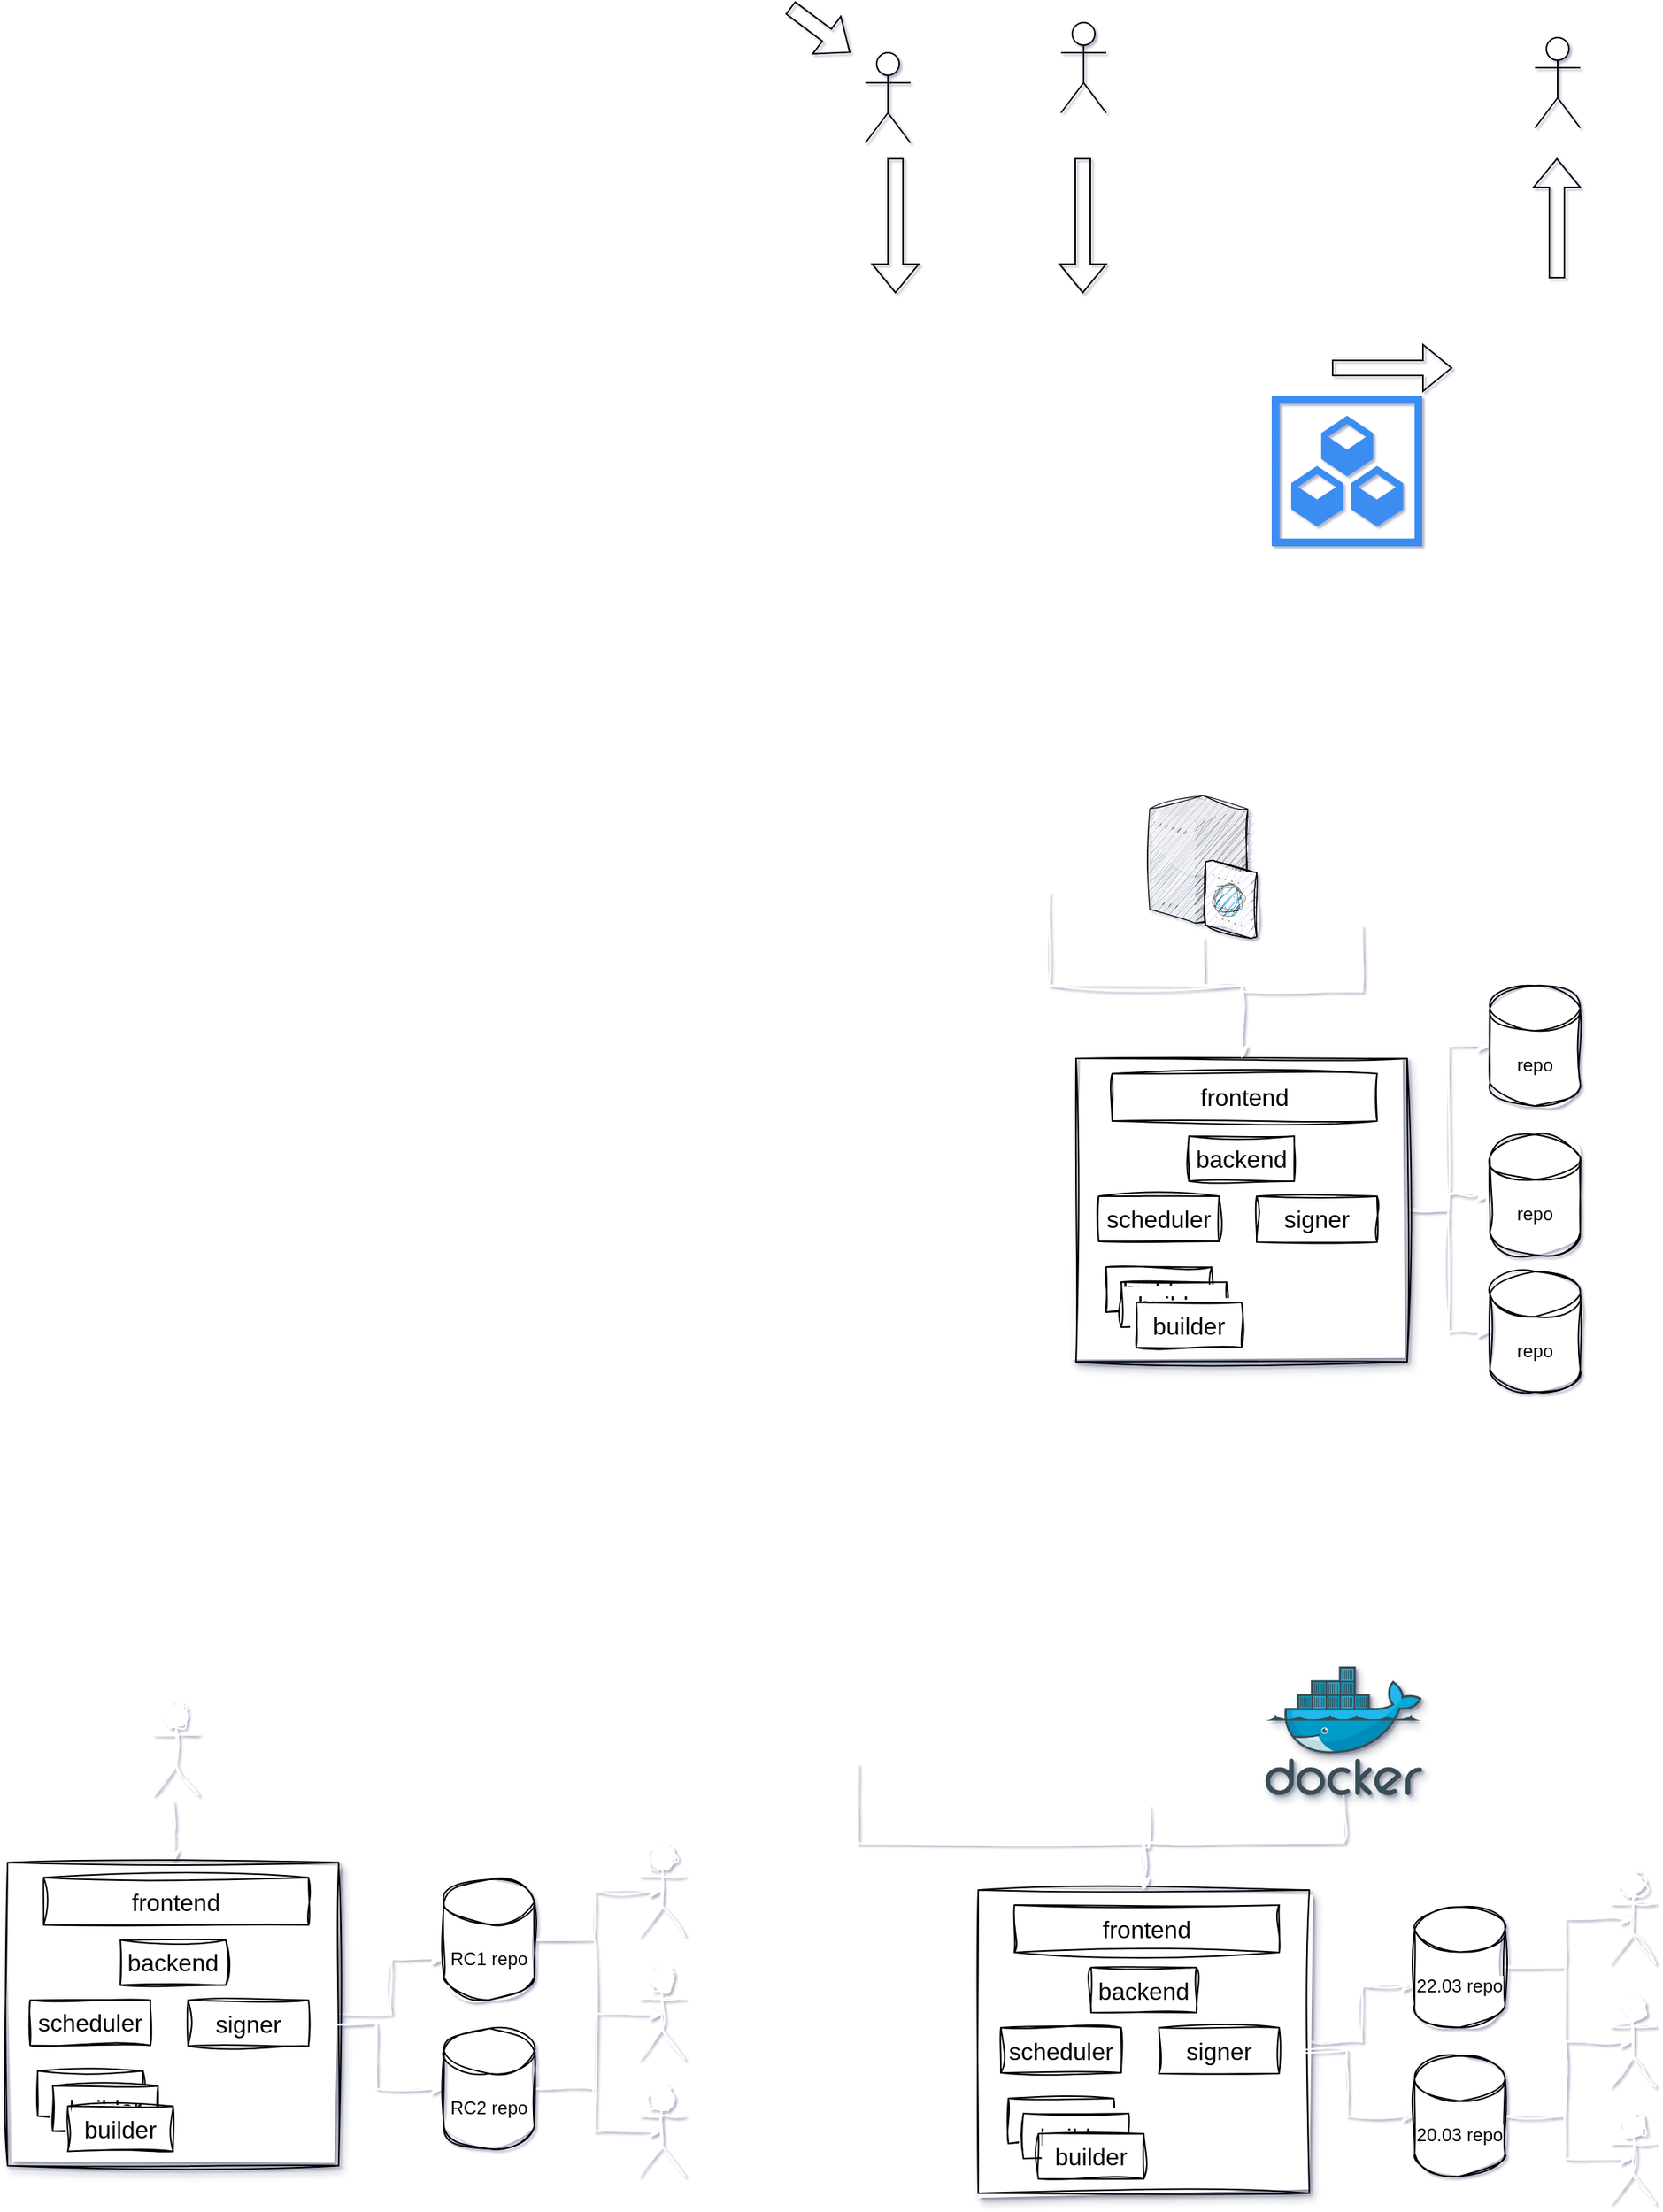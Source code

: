 <mxfile version="20.7.4" type="github">
  <diagram id="Us9jO3z87xNzmJYBW_6A" name="第 1 页">
    <mxGraphModel dx="3592" dy="1413" grid="1" gridSize="10" guides="1" tooltips="1" connect="1" arrows="1" fold="1" page="1" pageScale="1" pageWidth="827" pageHeight="1169" math="0" shadow="1">
      <root>
        <mxCell id="0" />
        <mxCell id="1" parent="0" />
        <mxCell id="nltje8YVPNteBR59WQZ6-17" style="edgeStyle=orthogonalEdgeStyle;rounded=0;orthogonalLoop=1;jettySize=auto;html=1;entryX=0;entryY=0.5;entryDx=0;entryDy=0;entryPerimeter=0;strokeColor=#FFFFFF;sketch=1;curveFitting=1;jiggle=2;" edge="1" parent="1" source="JXJb3rMGecMADJpPMJTT-8" target="nltje8YVPNteBR59WQZ6-16">
          <mxGeometry relative="1" as="geometry" />
        </mxCell>
        <mxCell id="nltje8YVPNteBR59WQZ6-19" style="edgeStyle=orthogonalEdgeStyle;rounded=0;orthogonalLoop=1;jettySize=auto;html=1;entryX=0;entryY=0.5;entryDx=0;entryDy=0;entryPerimeter=0;strokeColor=#FFFFFF;sketch=1;curveFitting=1;jiggle=2;" edge="1" parent="1" source="JXJb3rMGecMADJpPMJTT-8" target="nltje8YVPNteBR59WQZ6-18">
          <mxGeometry relative="1" as="geometry" />
        </mxCell>
        <mxCell id="nltje8YVPNteBR59WQZ6-22" style="edgeStyle=orthogonalEdgeStyle;rounded=0;orthogonalLoop=1;jettySize=auto;html=1;entryX=0;entryY=0.5;entryDx=0;entryDy=0;entryPerimeter=0;strokeColor=#FFFFFF;sketch=1;curveFitting=1;jiggle=2;" edge="1" parent="1" source="JXJb3rMGecMADJpPMJTT-8" target="nltje8YVPNteBR59WQZ6-21">
          <mxGeometry relative="1" as="geometry" />
        </mxCell>
        <mxCell id="JXJb3rMGecMADJpPMJTT-8" value="" style="rounded=0;whiteSpace=wrap;html=1;fontSize=16;glass=0;shadow=1;sketch=1;curveFitting=1;jiggle=2;" parent="1" vertex="1">
          <mxGeometry x="350" y="858.5" width="220" height="201.5" as="geometry" />
        </mxCell>
        <mxCell id="MfM9e1bgHj_mFn8Fd6dJ-1" value="" style="shape=umlActor;verticalLabelPosition=bottom;verticalAlign=top;html=1;outlineConnect=0;" parent="1" vertex="1">
          <mxGeometry x="210" y="190" width="30" height="60" as="geometry" />
        </mxCell>
        <mxCell id="MfM9e1bgHj_mFn8Fd6dJ-2" value="" style="shape=umlActor;verticalLabelPosition=bottom;verticalAlign=top;html=1;outlineConnect=0;" parent="1" vertex="1">
          <mxGeometry x="340" y="170" width="30" height="60" as="geometry" />
        </mxCell>
        <mxCell id="MfM9e1bgHj_mFn8Fd6dJ-3" value="" style="shape=umlActor;verticalLabelPosition=bottom;verticalAlign=top;html=1;outlineConnect=0;" parent="1" vertex="1">
          <mxGeometry x="655" y="180" width="30" height="60" as="geometry" />
        </mxCell>
        <mxCell id="MfM9e1bgHj_mFn8Fd6dJ-6" value="" style="shape=flexArrow;endArrow=classic;html=1;rounded=0;" parent="1" edge="1">
          <mxGeometry width="50" height="50" relative="1" as="geometry">
            <mxPoint x="230" y="260" as="sourcePoint" />
            <mxPoint x="230" y="350" as="targetPoint" />
          </mxGeometry>
        </mxCell>
        <mxCell id="MfM9e1bgHj_mFn8Fd6dJ-7" value="" style="shape=flexArrow;endArrow=classic;html=1;rounded=0;" parent="1" edge="1">
          <mxGeometry width="50" height="50" relative="1" as="geometry">
            <mxPoint x="354.5" y="260" as="sourcePoint" />
            <mxPoint x="354.5" y="350" as="targetPoint" />
          </mxGeometry>
        </mxCell>
        <mxCell id="MfM9e1bgHj_mFn8Fd6dJ-8" value="" style="shape=flexArrow;endArrow=classic;html=1;rounded=0;" parent="1" edge="1">
          <mxGeometry width="50" height="50" relative="1" as="geometry">
            <mxPoint x="669.5" y="340" as="sourcePoint" />
            <mxPoint x="669.5" y="260" as="targetPoint" />
          </mxGeometry>
        </mxCell>
        <mxCell id="MfM9e1bgHj_mFn8Fd6dJ-10" value="" style="shape=flexArrow;endArrow=classic;html=1;rounded=0;" parent="1" edge="1">
          <mxGeometry width="50" height="50" relative="1" as="geometry">
            <mxPoint x="520" y="399.5" as="sourcePoint" />
            <mxPoint x="600" y="399.5" as="targetPoint" />
          </mxGeometry>
        </mxCell>
        <mxCell id="nltje8YVPNteBR59WQZ6-29" style="edgeStyle=orthogonalEdgeStyle;rounded=0;orthogonalLoop=1;jettySize=auto;html=1;entryX=0.5;entryY=0;entryDx=0;entryDy=0;strokeColor=#FFFFFF;sketch=1;curveFitting=1;jiggle=2;" edge="1" parent="1" source="MfM9e1bgHj_mFn8Fd6dJ-14" target="JXJb3rMGecMADJpPMJTT-8">
          <mxGeometry relative="1" as="geometry">
            <Array as="points">
              <mxPoint x="540" y="814" />
              <mxPoint x="460" y="814" />
            </Array>
          </mxGeometry>
        </mxCell>
        <mxCell id="MfM9e1bgHj_mFn8Fd6dJ-14" value="" style="shape=image;html=1;verticalAlign=top;verticalLabelPosition=bottom;labelBackgroundColor=#ffffff;imageAspect=0;aspect=fixed;image=https://cdn4.iconfinder.com/data/icons/socialcones/508/Github-128.png;sketch=1;curveFitting=1;jiggle=2;" parent="1" vertex="1">
          <mxGeometry x="500" y="690" width="80" height="80" as="geometry" />
        </mxCell>
        <mxCell id="MfM9e1bgHj_mFn8Fd6dJ-15" value="" style="shape=flexArrow;endArrow=classic;html=1;rounded=0;" parent="1" edge="1">
          <mxGeometry width="50" height="50" relative="1" as="geometry">
            <mxPoint x="160" y="160" as="sourcePoint" />
            <mxPoint x="200" y="190" as="targetPoint" />
          </mxGeometry>
        </mxCell>
        <mxCell id="MfM9e1bgHj_mFn8Fd6dJ-20" value="" style="sketch=0;html=1;aspect=fixed;strokeColor=none;shadow=0;align=center;verticalAlign=top;fillColor=#3B8DF1;shape=mxgraph.gcp2.repository_3" parent="1" vertex="1">
          <mxGeometry x="480" y="418" width="100" height="100" as="geometry" />
        </mxCell>
        <mxCell id="nltje8YVPNteBR59WQZ6-26" style="edgeStyle=orthogonalEdgeStyle;rounded=0;orthogonalLoop=1;jettySize=auto;html=1;strokeColor=#FFFFFF;sketch=1;curveFitting=1;jiggle=2;" edge="1" parent="1" source="JXJb3rMGecMADJpPMJTT-4" target="JXJb3rMGecMADJpPMJTT-8">
          <mxGeometry relative="1" as="geometry">
            <Array as="points">
              <mxPoint x="435" y="810" />
              <mxPoint x="460" y="810" />
            </Array>
          </mxGeometry>
        </mxCell>
        <mxCell id="JXJb3rMGecMADJpPMJTT-4" value="" style="verticalLabelPosition=bottom;aspect=fixed;html=1;verticalAlign=top;strokeColor=none;align=center;outlineConnect=0;shape=mxgraph.citrix.ftp_server;fontSize=16;sketch=1;curveFitting=1;jiggle=2;" parent="1" vertex="1">
          <mxGeometry x="399" y="681.5" width="71" height="97" as="geometry" />
        </mxCell>
        <mxCell id="JXJb3rMGecMADJpPMJTT-9" value="frontend" style="rounded=0;whiteSpace=wrap;html=1;fontSize=16;sketch=1;curveFitting=1;jiggle=2;" parent="1" vertex="1">
          <mxGeometry x="374" y="868.5" width="176" height="31.5" as="geometry" />
        </mxCell>
        <mxCell id="JXJb3rMGecMADJpPMJTT-10" value="backend" style="rounded=0;whiteSpace=wrap;html=1;fontSize=16;sketch=1;curveFitting=1;jiggle=2;" parent="1" vertex="1">
          <mxGeometry x="425" y="910" width="70" height="30" as="geometry" />
        </mxCell>
        <mxCell id="nltje8YVPNteBR59WQZ6-11" value="builder" style="rounded=0;whiteSpace=wrap;html=1;fontSize=16;sketch=1;curveFitting=1;jiggle=2;" vertex="1" parent="1">
          <mxGeometry x="370" y="997" width="70" height="30" as="geometry" />
        </mxCell>
        <mxCell id="nltje8YVPNteBR59WQZ6-12" value="signer" style="rounded=0;whiteSpace=wrap;html=1;fontSize=16;sketch=1;curveFitting=1;jiggle=2;" vertex="1" parent="1">
          <mxGeometry x="470" y="950" width="80" height="30.5" as="geometry" />
        </mxCell>
        <mxCell id="nltje8YVPNteBR59WQZ6-13" value="builder" style="rounded=0;whiteSpace=wrap;html=1;fontSize=16;sketch=1;curveFitting=1;jiggle=2;" vertex="1" parent="1">
          <mxGeometry x="380" y="1007" width="70" height="30" as="geometry" />
        </mxCell>
        <mxCell id="nltje8YVPNteBR59WQZ6-14" value="builder" style="rounded=0;whiteSpace=wrap;html=1;fontSize=16;sketch=1;curveFitting=1;jiggle=2;" vertex="1" parent="1">
          <mxGeometry x="390" y="1020.5" width="70" height="30" as="geometry" />
        </mxCell>
        <mxCell id="nltje8YVPNteBR59WQZ6-15" value="scheduler" style="rounded=0;whiteSpace=wrap;html=1;fontSize=16;sketch=1;curveFitting=1;jiggle=2;" vertex="1" parent="1">
          <mxGeometry x="365" y="950" width="80" height="30" as="geometry" />
        </mxCell>
        <mxCell id="nltje8YVPNteBR59WQZ6-16" value="repo" style="shape=cylinder3;whiteSpace=wrap;html=1;boundedLbl=1;backgroundOutline=1;size=15;sketch=1;curveFitting=1;jiggle=2;" vertex="1" parent="1">
          <mxGeometry x="625" y="909" width="60" height="80" as="geometry" />
        </mxCell>
        <mxCell id="nltje8YVPNteBR59WQZ6-18" value="repo" style="shape=cylinder3;whiteSpace=wrap;html=1;boundedLbl=1;backgroundOutline=1;size=15;sketch=1;curveFitting=1;jiggle=2;" vertex="1" parent="1">
          <mxGeometry x="625" y="810" width="60" height="80" as="geometry" />
        </mxCell>
        <mxCell id="nltje8YVPNteBR59WQZ6-21" value="repo" style="shape=cylinder3;whiteSpace=wrap;html=1;boundedLbl=1;backgroundOutline=1;size=15;sketch=1;curveFitting=1;jiggle=2;" vertex="1" parent="1">
          <mxGeometry x="625" y="1000" width="60" height="80" as="geometry" />
        </mxCell>
        <mxCell id="nltje8YVPNteBR59WQZ6-40" style="edgeStyle=orthogonalEdgeStyle;rounded=0;orthogonalLoop=1;jettySize=auto;html=1;strokeColor=#FFFFFF;sketch=1;curveFitting=1;jiggle=2;" edge="1" parent="1" source="nltje8YVPNteBR59WQZ6-35" target="JXJb3rMGecMADJpPMJTT-8">
          <mxGeometry relative="1" as="geometry">
            <Array as="points">
              <mxPoint x="332" y="810" />
              <mxPoint x="460" y="810" />
            </Array>
          </mxGeometry>
        </mxCell>
        <mxCell id="nltje8YVPNteBR59WQZ6-35" value="" style="shape=image;verticalLabelPosition=bottom;labelBackgroundColor=default;verticalAlign=top;aspect=fixed;imageAspect=0;image=https://pypi.org/static/images/logo-small.95de8436.svg;sketch=1;curveFitting=1;jiggle=2;" vertex="1" parent="1">
          <mxGeometry x="299" y="690" width="66" height="58" as="geometry" />
        </mxCell>
        <mxCell id="nltje8YVPNteBR59WQZ6-63" style="edgeStyle=orthogonalEdgeStyle;rounded=0;orthogonalLoop=1;jettySize=auto;html=1;entryX=0.5;entryY=0;entryDx=0;entryDy=0;labelBackgroundColor=default;strokeColor=#FFFFFF;sketch=1;curveFitting=1;jiggle=2;" edge="1" parent="1" source="nltje8YVPNteBR59WQZ6-43" target="nltje8YVPNteBR59WQZ6-44">
          <mxGeometry relative="1" as="geometry" />
        </mxCell>
        <mxCell id="nltje8YVPNteBR59WQZ6-43" value="" style="shape=image;verticalLabelPosition=bottom;labelBackgroundColor=default;verticalAlign=top;aspect=fixed;imageAspect=0;image=https://www.nginx.com/wp-content/uploads/2020/05/NGINX-product-icon.svg;sketch=1;curveFitting=1;jiggle=2;" vertex="1" parent="1">
          <mxGeometry x="346.8" y="1235" width="103.2" height="120" as="geometry" />
        </mxCell>
        <mxCell id="nltje8YVPNteBR59WQZ6-55" style="edgeStyle=orthogonalEdgeStyle;rounded=0;orthogonalLoop=1;jettySize=auto;html=1;entryX=0;entryY=0;entryDx=0;entryDy=52.5;entryPerimeter=0;strokeColor=#FFFFFF;labelBackgroundColor=default;sketch=1;curveFitting=1;jiggle=2;" edge="1" parent="1" source="nltje8YVPNteBR59WQZ6-44" target="nltje8YVPNteBR59WQZ6-54">
          <mxGeometry relative="1" as="geometry" />
        </mxCell>
        <mxCell id="nltje8YVPNteBR59WQZ6-44" value="" style="rounded=0;whiteSpace=wrap;html=1;fontSize=16;glass=0;shadow=1;labelBackgroundColor=default;sketch=1;curveFitting=1;jiggle=2;" vertex="1" parent="1">
          <mxGeometry x="285" y="1411" width="220" height="201.5" as="geometry" />
        </mxCell>
        <mxCell id="nltje8YVPNteBR59WQZ6-45" value="frontend" style="rounded=0;whiteSpace=wrap;html=1;fontSize=16;labelBackgroundColor=default;sketch=1;curveFitting=1;jiggle=2;" vertex="1" parent="1">
          <mxGeometry x="309" y="1421" width="176" height="31.5" as="geometry" />
        </mxCell>
        <mxCell id="nltje8YVPNteBR59WQZ6-46" value="backend" style="rounded=0;whiteSpace=wrap;html=1;fontSize=16;labelBackgroundColor=default;sketch=1;curveFitting=1;jiggle=2;" vertex="1" parent="1">
          <mxGeometry x="360" y="1462.5" width="70" height="30" as="geometry" />
        </mxCell>
        <mxCell id="nltje8YVPNteBR59WQZ6-47" value="builder" style="rounded=0;whiteSpace=wrap;html=1;fontSize=16;labelBackgroundColor=default;sketch=1;curveFitting=1;jiggle=2;" vertex="1" parent="1">
          <mxGeometry x="305" y="1549.5" width="70" height="30" as="geometry" />
        </mxCell>
        <mxCell id="nltje8YVPNteBR59WQZ6-56" style="edgeStyle=orthogonalEdgeStyle;rounded=0;orthogonalLoop=1;jettySize=auto;html=1;entryX=0;entryY=0.5;entryDx=0;entryDy=0;entryPerimeter=0;strokeColor=#FFFFFF;labelBackgroundColor=default;sketch=1;curveFitting=1;jiggle=2;" edge="1" parent="1" source="nltje8YVPNteBR59WQZ6-48" target="nltje8YVPNteBR59WQZ6-53">
          <mxGeometry relative="1" as="geometry" />
        </mxCell>
        <mxCell id="nltje8YVPNteBR59WQZ6-48" value="signer" style="rounded=0;whiteSpace=wrap;html=1;fontSize=16;labelBackgroundColor=default;sketch=1;curveFitting=1;jiggle=2;" vertex="1" parent="1">
          <mxGeometry x="405" y="1502.5" width="80" height="30.5" as="geometry" />
        </mxCell>
        <mxCell id="nltje8YVPNteBR59WQZ6-49" value="builder" style="rounded=0;whiteSpace=wrap;html=1;fontSize=16;labelBackgroundColor=default;sketch=1;curveFitting=1;jiggle=2;" vertex="1" parent="1">
          <mxGeometry x="315" y="1559.5" width="70" height="30" as="geometry" />
        </mxCell>
        <mxCell id="nltje8YVPNteBR59WQZ6-50" value="builder" style="rounded=0;whiteSpace=wrap;html=1;fontSize=16;labelBackgroundColor=default;sketch=1;curveFitting=1;jiggle=2;" vertex="1" parent="1">
          <mxGeometry x="325" y="1573" width="70" height="30" as="geometry" />
        </mxCell>
        <mxCell id="nltje8YVPNteBR59WQZ6-51" value="scheduler" style="rounded=0;whiteSpace=wrap;html=1;fontSize=16;labelBackgroundColor=default;sketch=1;curveFitting=1;jiggle=2;" vertex="1" parent="1">
          <mxGeometry x="300" y="1502.5" width="80" height="30" as="geometry" />
        </mxCell>
        <mxCell id="nltje8YVPNteBR59WQZ6-61" style="edgeStyle=orthogonalEdgeStyle;rounded=0;orthogonalLoop=1;jettySize=auto;html=1;entryX=0.5;entryY=0.5;entryDx=0;entryDy=0;entryPerimeter=0;strokeColor=#FFFFFF;labelBackgroundColor=default;sketch=1;curveFitting=1;jiggle=2;" edge="1" parent="1" source="nltje8YVPNteBR59WQZ6-53" target="nltje8YVPNteBR59WQZ6-58">
          <mxGeometry relative="1" as="geometry">
            <Array as="points">
              <mxPoint x="675" y="1561" />
              <mxPoint x="675" y="1512" />
            </Array>
          </mxGeometry>
        </mxCell>
        <mxCell id="nltje8YVPNteBR59WQZ6-53" value="20.03 repo" style="shape=cylinder3;whiteSpace=wrap;html=1;boundedLbl=1;backgroundOutline=1;size=15;labelBackgroundColor=default;sketch=1;curveFitting=1;jiggle=2;" vertex="1" parent="1">
          <mxGeometry x="575" y="1521.25" width="60" height="80" as="geometry" />
        </mxCell>
        <mxCell id="nltje8YVPNteBR59WQZ6-60" style="edgeStyle=orthogonalEdgeStyle;rounded=0;orthogonalLoop=1;jettySize=auto;html=1;entryX=0.5;entryY=0.5;entryDx=0;entryDy=0;entryPerimeter=0;strokeColor=#FFFFFF;labelBackgroundColor=default;sketch=1;curveFitting=1;jiggle=2;" edge="1" parent="1" source="nltje8YVPNteBR59WQZ6-54" target="nltje8YVPNteBR59WQZ6-57">
          <mxGeometry relative="1" as="geometry">
            <Array as="points">
              <mxPoint x="675" y="1462" />
              <mxPoint x="675" y="1430" />
            </Array>
          </mxGeometry>
        </mxCell>
        <mxCell id="nltje8YVPNteBR59WQZ6-62" style="edgeStyle=orthogonalEdgeStyle;rounded=0;orthogonalLoop=1;jettySize=auto;html=1;entryX=0.5;entryY=0.5;entryDx=0;entryDy=0;entryPerimeter=0;strokeColor=#FFFFFF;labelBackgroundColor=default;sketch=1;curveFitting=1;jiggle=2;" edge="1" parent="1" source="nltje8YVPNteBR59WQZ6-54" target="nltje8YVPNteBR59WQZ6-59">
          <mxGeometry relative="1" as="geometry">
            <Array as="points">
              <mxPoint x="675" y="1462" />
              <mxPoint x="675" y="1590" />
            </Array>
          </mxGeometry>
        </mxCell>
        <mxCell id="nltje8YVPNteBR59WQZ6-54" value="22.03 repo" style="shape=cylinder3;whiteSpace=wrap;html=1;boundedLbl=1;backgroundOutline=1;size=15;labelBackgroundColor=default;sketch=1;curveFitting=1;jiggle=2;" vertex="1" parent="1">
          <mxGeometry x="575" y="1422.25" width="60" height="80" as="geometry" />
        </mxCell>
        <mxCell id="nltje8YVPNteBR59WQZ6-57" value="" style="shape=umlActor;verticalLabelPosition=bottom;verticalAlign=top;html=1;outlineConnect=0;fillColor=#FFFFFF;strokeColor=#FFFFFF;labelBackgroundColor=default;sketch=1;curveFitting=1;jiggle=2;" vertex="1" parent="1">
          <mxGeometry x="705" y="1400" width="30" height="60" as="geometry" />
        </mxCell>
        <mxCell id="nltje8YVPNteBR59WQZ6-58" value="" style="shape=umlActor;verticalLabelPosition=bottom;verticalAlign=top;html=1;outlineConnect=0;fillColor=#FFFFFF;strokeColor=#FFFFFF;labelBackgroundColor=default;sketch=1;curveFitting=1;jiggle=2;" vertex="1" parent="1">
          <mxGeometry x="705" y="1481.75" width="30" height="60" as="geometry" />
        </mxCell>
        <mxCell id="nltje8YVPNteBR59WQZ6-59" value="" style="shape=umlActor;verticalLabelPosition=bottom;verticalAlign=top;html=1;outlineConnect=0;fillColor=#FFFFFF;strokeColor=#FFFFFF;labelBackgroundColor=default;sketch=1;curveFitting=1;jiggle=2;" vertex="1" parent="1">
          <mxGeometry x="705" y="1559.5" width="30" height="60" as="geometry" />
        </mxCell>
        <mxCell id="nltje8YVPNteBR59WQZ6-64" style="edgeStyle=orthogonalEdgeStyle;rounded=0;orthogonalLoop=1;jettySize=auto;html=1;entryX=0.5;entryY=0;entryDx=0;entryDy=0;labelBackgroundColor=default;strokeColor=#FFFFFF;sketch=1;curveFitting=1;jiggle=2;" edge="1" parent="1" target="nltje8YVPNteBR59WQZ6-67">
          <mxGeometry relative="1" as="geometry">
            <mxPoint x="-250" y="1351.75" as="sourcePoint" />
          </mxGeometry>
        </mxCell>
        <mxCell id="nltje8YVPNteBR59WQZ6-66" style="edgeStyle=orthogonalEdgeStyle;rounded=0;orthogonalLoop=1;jettySize=auto;html=1;entryX=0;entryY=0;entryDx=0;entryDy=52.5;entryPerimeter=0;strokeColor=#FFFFFF;labelBackgroundColor=default;sketch=1;curveFitting=1;jiggle=2;" edge="1" parent="1" source="nltje8YVPNteBR59WQZ6-67" target="nltje8YVPNteBR59WQZ6-80">
          <mxGeometry relative="1" as="geometry" />
        </mxCell>
        <mxCell id="nltje8YVPNteBR59WQZ6-67" value="" style="rounded=0;whiteSpace=wrap;html=1;fontSize=16;glass=0;shadow=1;labelBackgroundColor=default;sketch=1;curveFitting=1;jiggle=2;" vertex="1" parent="1">
          <mxGeometry x="-360" y="1392.75" width="220" height="201.5" as="geometry" />
        </mxCell>
        <mxCell id="nltje8YVPNteBR59WQZ6-68" value="frontend" style="rounded=0;whiteSpace=wrap;html=1;fontSize=16;labelBackgroundColor=default;sketch=1;curveFitting=1;jiggle=2;" vertex="1" parent="1">
          <mxGeometry x="-336" y="1402.75" width="176" height="31.5" as="geometry" />
        </mxCell>
        <mxCell id="nltje8YVPNteBR59WQZ6-69" value="backend" style="rounded=0;whiteSpace=wrap;html=1;fontSize=16;labelBackgroundColor=default;sketch=1;curveFitting=1;jiggle=2;" vertex="1" parent="1">
          <mxGeometry x="-285" y="1444.25" width="70" height="30" as="geometry" />
        </mxCell>
        <mxCell id="nltje8YVPNteBR59WQZ6-70" value="builder" style="rounded=0;whiteSpace=wrap;html=1;fontSize=16;labelBackgroundColor=default;sketch=1;curveFitting=1;jiggle=2;" vertex="1" parent="1">
          <mxGeometry x="-340" y="1531.25" width="70" height="30" as="geometry" />
        </mxCell>
        <mxCell id="nltje8YVPNteBR59WQZ6-71" style="edgeStyle=orthogonalEdgeStyle;rounded=0;orthogonalLoop=1;jettySize=auto;html=1;entryX=0;entryY=0.5;entryDx=0;entryDy=0;entryPerimeter=0;strokeColor=#FFFFFF;labelBackgroundColor=default;sketch=1;curveFitting=1;jiggle=2;" edge="1" parent="1" source="nltje8YVPNteBR59WQZ6-72" target="nltje8YVPNteBR59WQZ6-77">
          <mxGeometry relative="1" as="geometry" />
        </mxCell>
        <mxCell id="nltje8YVPNteBR59WQZ6-72" value="signer" style="rounded=0;whiteSpace=wrap;html=1;fontSize=16;labelBackgroundColor=default;sketch=1;curveFitting=1;jiggle=2;" vertex="1" parent="1">
          <mxGeometry x="-240" y="1484.25" width="80" height="30.5" as="geometry" />
        </mxCell>
        <mxCell id="nltje8YVPNteBR59WQZ6-73" value="builder" style="rounded=0;whiteSpace=wrap;html=1;fontSize=16;labelBackgroundColor=default;sketch=1;curveFitting=1;jiggle=2;" vertex="1" parent="1">
          <mxGeometry x="-330" y="1541.25" width="70" height="30" as="geometry" />
        </mxCell>
        <mxCell id="nltje8YVPNteBR59WQZ6-74" value="builder" style="rounded=0;whiteSpace=wrap;html=1;fontSize=16;labelBackgroundColor=default;sketch=1;curveFitting=1;jiggle=2;" vertex="1" parent="1">
          <mxGeometry x="-320" y="1554.75" width="70" height="30" as="geometry" />
        </mxCell>
        <mxCell id="nltje8YVPNteBR59WQZ6-75" value="scheduler" style="rounded=0;whiteSpace=wrap;html=1;fontSize=16;labelBackgroundColor=default;sketch=1;curveFitting=1;jiggle=2;" vertex="1" parent="1">
          <mxGeometry x="-345" y="1484.25" width="80" height="30" as="geometry" />
        </mxCell>
        <mxCell id="nltje8YVPNteBR59WQZ6-76" style="edgeStyle=orthogonalEdgeStyle;rounded=0;orthogonalLoop=1;jettySize=auto;html=1;entryX=0.5;entryY=0.5;entryDx=0;entryDy=0;entryPerimeter=0;strokeColor=#FFFFFF;labelBackgroundColor=default;sketch=1;curveFitting=1;jiggle=2;" edge="1" parent="1" source="nltje8YVPNteBR59WQZ6-77" target="nltje8YVPNteBR59WQZ6-82">
          <mxGeometry relative="1" as="geometry">
            <Array as="points">
              <mxPoint x="30" y="1542.75" />
              <mxPoint x="30" y="1493.75" />
            </Array>
          </mxGeometry>
        </mxCell>
        <mxCell id="nltje8YVPNteBR59WQZ6-77" value="RC2 repo" style="shape=cylinder3;whiteSpace=wrap;html=1;boundedLbl=1;backgroundOutline=1;size=15;labelBackgroundColor=default;sketch=1;curveFitting=1;jiggle=2;" vertex="1" parent="1">
          <mxGeometry x="-70" y="1503" width="60" height="80" as="geometry" />
        </mxCell>
        <mxCell id="nltje8YVPNteBR59WQZ6-78" style="edgeStyle=orthogonalEdgeStyle;rounded=0;orthogonalLoop=1;jettySize=auto;html=1;entryX=0.5;entryY=0.5;entryDx=0;entryDy=0;entryPerimeter=0;strokeColor=#FFFFFF;labelBackgroundColor=default;sketch=1;curveFitting=1;jiggle=2;" edge="1" parent="1" source="nltje8YVPNteBR59WQZ6-80" target="nltje8YVPNteBR59WQZ6-81">
          <mxGeometry relative="1" as="geometry">
            <Array as="points">
              <mxPoint x="30" y="1443.75" />
              <mxPoint x="30" y="1411.75" />
            </Array>
          </mxGeometry>
        </mxCell>
        <mxCell id="nltje8YVPNteBR59WQZ6-79" style="edgeStyle=orthogonalEdgeStyle;rounded=0;orthogonalLoop=1;jettySize=auto;html=1;entryX=0.5;entryY=0.5;entryDx=0;entryDy=0;entryPerimeter=0;strokeColor=#FFFFFF;labelBackgroundColor=default;sketch=1;curveFitting=1;jiggle=2;" edge="1" parent="1" source="nltje8YVPNteBR59WQZ6-80" target="nltje8YVPNteBR59WQZ6-83">
          <mxGeometry relative="1" as="geometry">
            <Array as="points">
              <mxPoint x="30" y="1443.75" />
              <mxPoint x="30" y="1571.75" />
            </Array>
          </mxGeometry>
        </mxCell>
        <mxCell id="nltje8YVPNteBR59WQZ6-80" value="RC1 repo" style="shape=cylinder3;whiteSpace=wrap;html=1;boundedLbl=1;backgroundOutline=1;size=15;labelBackgroundColor=default;sketch=1;curveFitting=1;jiggle=2;" vertex="1" parent="1">
          <mxGeometry x="-70" y="1404" width="60" height="80" as="geometry" />
        </mxCell>
        <mxCell id="nltje8YVPNteBR59WQZ6-81" value="" style="shape=umlActor;verticalLabelPosition=bottom;verticalAlign=top;html=1;outlineConnect=0;fillColor=#FFFFFF;strokeColor=#FFFFFF;labelBackgroundColor=default;sketch=1;curveFitting=1;jiggle=2;" vertex="1" parent="1">
          <mxGeometry x="60" y="1381.75" width="30" height="60" as="geometry" />
        </mxCell>
        <mxCell id="nltje8YVPNteBR59WQZ6-82" value="" style="shape=umlActor;verticalLabelPosition=bottom;verticalAlign=top;html=1;outlineConnect=0;fillColor=#FFFFFF;strokeColor=#FFFFFF;labelBackgroundColor=default;sketch=1;curveFitting=1;jiggle=2;" vertex="1" parent="1">
          <mxGeometry x="60" y="1463.5" width="30" height="60" as="geometry" />
        </mxCell>
        <mxCell id="nltje8YVPNteBR59WQZ6-83" value="" style="shape=umlActor;verticalLabelPosition=bottom;verticalAlign=top;html=1;outlineConnect=0;fillColor=#FFFFFF;strokeColor=#FFFFFF;labelBackgroundColor=default;sketch=1;curveFitting=1;jiggle=2;" vertex="1" parent="1">
          <mxGeometry x="60" y="1541.25" width="30" height="60" as="geometry" />
        </mxCell>
        <mxCell id="nltje8YVPNteBR59WQZ6-85" style="edgeStyle=orthogonalEdgeStyle;rounded=0;orthogonalLoop=1;jettySize=auto;html=1;entryX=0.5;entryY=0;entryDx=0;entryDy=0;labelBackgroundColor=default;strokeColor=#FFFFFF;sketch=1;curveFitting=1;jiggle=2;" edge="1" parent="1" source="nltje8YVPNteBR59WQZ6-84" target="nltje8YVPNteBR59WQZ6-44">
          <mxGeometry relative="1" as="geometry">
            <Array as="points">
              <mxPoint x="205" y="1380" />
              <mxPoint x="395" y="1380" />
            </Array>
          </mxGeometry>
        </mxCell>
        <mxCell id="nltje8YVPNteBR59WQZ6-84" value="" style="shape=image;verticalLabelPosition=bottom;labelBackgroundColor=default;verticalAlign=top;aspect=fixed;imageAspect=0;image=https://www.gnome.org/wp-content/uploads/2020/08/cropped-logo.png;sketch=1;curveFitting=1;jiggle=2;" vertex="1" parent="1">
          <mxGeometry x="175" y="1262.5" width="150" height="65" as="geometry" />
        </mxCell>
        <mxCell id="nltje8YVPNteBR59WQZ6-89" style="edgeStyle=orthogonalEdgeStyle;rounded=0;orthogonalLoop=1;jettySize=auto;html=1;entryX=0.5;entryY=0;entryDx=0;entryDy=0;labelBackgroundColor=default;strokeColor=#FFFFFF;sketch=1;curveFitting=1;jiggle=2;" edge="1" parent="1" source="nltje8YVPNteBR59WQZ6-86" target="nltje8YVPNteBR59WQZ6-44">
          <mxGeometry relative="1" as="geometry" />
        </mxCell>
        <mxCell id="nltje8YVPNteBR59WQZ6-86" value="" style="aspect=fixed;html=1;points=[];align=center;image;fontSize=12;image=img/lib/mscae/Docker.svg;rounded=0;shadow=1;glass=0;labelBackgroundColor=default;strokeColor=#FFFFFF;fillColor=#FFFFFF;sketch=1;curveFitting=1;jiggle=2;" vertex="1" parent="1">
          <mxGeometry x="475.73" y="1262.5" width="104.27" height="85.5" as="geometry" />
        </mxCell>
        <mxCell id="nltje8YVPNteBR59WQZ6-91" value="" style="shape=umlActor;verticalLabelPosition=bottom;verticalAlign=top;html=1;outlineConnect=0;fillColor=#FFFFFF;strokeColor=#FFFFFF;labelBackgroundColor=default;sketch=1;curveFitting=1;jiggle=2;" vertex="1" parent="1">
          <mxGeometry x="-263" y="1288" width="30" height="60" as="geometry" />
        </mxCell>
      </root>
    </mxGraphModel>
  </diagram>
</mxfile>
